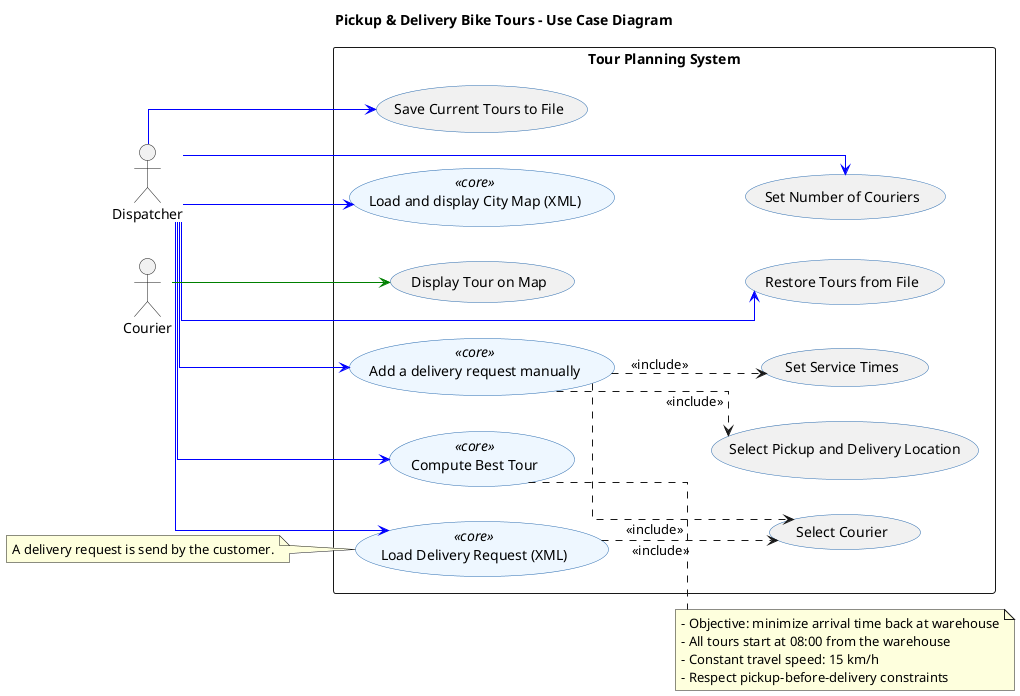 @startuml name UCdiagram
title Pickup & Delivery Bike Tours - Use Case Diagram
left to right direction
skinparam linetype ortho
skinparam usecase {
    BackgroundColor<<core>> #EEF7FF
    BorderColor #2B6CB0
}

actor Dispatcher
actor Courier

rectangle "Tour Planning System" as System {

    usecase UC_Load         as "Load and display City Map (XML)" <<core>>
    usecase UC_Receive      as "Load Delivery Request (XML)" <<core>>
    usecase UC_Compute      as "Compute Best Tour" <<core>>

    usecase UC_SetCouriers  as "Set Number of Couriers"

    usecase UC_SelectCourier as "Select Courier"
    usecase UC_Pickup_Delivery as "Select Pickup and Delivery Location"
    usecase UC_ServiceTimes as "Set Service Times"

    usecase UC_DisplayTour  as "Display Tour on Map"

    usecase UC_Save         as "Save Current Tours to File"
    usecase UC_Restore      as "Restore Tours from File"

    usecase UC_addDeliveryManual as "Add a delivery request manually" <<core>>

    ' --- Layout constraints: EXACT two HORIZONTAL ROWS (6 top, 5 bottom) ---
    ' Top row (left -> right):
    '   UC_Load, UC_Receive, UC_Compute, UC_addDeliveryManual, UC_DisplayTour, UC_Save
    UC_Load -[hidden]right- UC_Receive
    UC_Receive -[hidden]right- UC_Compute
    UC_Compute -[hidden]right- UC_addDeliveryManual
    UC_addDeliveryManual -[hidden]right- UC_DisplayTour
    UC_DisplayTour -[hidden]right- UC_Save

    ' Bottom row (left -> right):
    '   UC_SetCouriers, UC_SelectCourier, UC_Pickup_Delivery, UC_ServiceTimes, UC_Restore
    UC_SetCouriers -[hidden]right- UC_SelectCourier
    UC_SelectCourier -[hidden]right- UC_Pickup_Delivery
    UC_Pickup_Delivery -[hidden]right- UC_ServiceTimes
    UC_ServiceTimes -[hidden]right- UC_Restore

    ' Align rows vertically by columns (first five positions)
    UC_Load -[hidden]down- UC_SetCouriers
    UC_Receive -[hidden]down- UC_SelectCourier
    UC_Compute -[hidden]down- UC_Pickup_Delivery
    UC_addDeliveryManual -[hidden]down- UC_ServiceTimes
    UC_DisplayTour -[hidden]down- UC_Restore
}

' Actor → Use cases
Dispatcher -[#blue]-> UC_Load
Dispatcher -[#blue]-> UC_SetCouriers
Dispatcher -[#blue]-> UC_addDeliveryManual
Dispatcher -[#blue]-> UC_Receive
Dispatcher -[#blue]-> UC_Save
Dispatcher -[#blue]-> UC_Restore
Dispatcher -[#blue]-> UC_Compute

Courier -[#green]-> UC_DisplayTour

' Includes (decomposition) — arrow head points to the included UC
UC_addDeliveryManual .> UC_ServiceTimes : <<include>>
UC_addDeliveryManual .> UC_SelectCourier : <<include>>
UC_addDeliveryManual .> UC_Pickup_Delivery : <<include>>
UC_Receive .> UC_SelectCourier : <<include>>

' Notes / business rules
note right of UC_Compute
- Objective: minimize arrival time back at warehouse
- All tours start at 08:00 from the warehouse
- Constant travel speed: 15 km/h
- Respect pickup-before-delivery constraints
end note

note left of UC_Receive
A delivery request is send by the customer.
end note


@enduml
